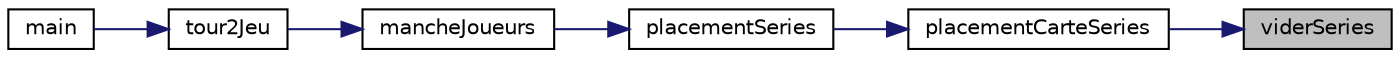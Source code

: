 digraph "viderSeries"
{
 // INTERACTIVE_SVG=YES
 // LATEX_PDF_SIZE
  edge [fontname="Helvetica",fontsize="10",labelfontname="Helvetica",labelfontsize="10"];
  node [fontname="Helvetica",fontsize="10",shape=record];
  rankdir="RL";
  Node1 [label="viderSeries",height=0.2,width=0.4,color="black", fillcolor="grey75", style="filled", fontcolor="black",tooltip=": Vide la colonne de la série où le Joueur vient placer sa carte inférieur ou 6è carte supérieur et p..."];
  Node1 -> Node2 [dir="back",color="midnightblue",fontsize="10",style="solid",fontname="Helvetica"];
  Node2 [label="placementCarteSeries",height=0.2,width=0.4,color="black", fillcolor="white", style="filled",URL="$jeu_8c.html#affe4632aaedf3a884546d531c9b8af50",tooltip=": Permet de placer la carte selon les séries"];
  Node2 -> Node3 [dir="back",color="midnightblue",fontsize="10",style="solid",fontname="Helvetica"];
  Node3 [label="placementSeries",height=0.2,width=0.4,color="black", fillcolor="white", style="filled",URL="$jeu_8c.html#ac9b1f21935d93846fec6a5e4c3df025b",tooltip=": La procédure récupère l'écart supérieu le plus petit et si la carte jouée est inférieure aux séries"];
  Node3 -> Node4 [dir="back",color="midnightblue",fontsize="10",style="solid",fontname="Helvetica"];
  Node4 [label="mancheJoueurs",height=0.2,width=0.4,color="black", fillcolor="white", style="filled",URL="$jeu_8c.html#aafc3c4b5272c83bfd800c4c647debf17",tooltip=": Lance une manche de 10 tours tant que personne atteint le seuil de tête de boeuf"];
  Node4 -> Node5 [dir="back",color="midnightblue",fontsize="10",style="solid",fontname="Helvetica"];
  Node5 [label="tour2Jeu",height=0.2,width=0.4,color="black", fillcolor="white", style="filled",URL="$jeu_8c.html#af93d3121afa95f7a3e7d318fa364f568",tooltip=": Lance le jeu et fait une boucle tant que le jeu n'est pas fini"];
  Node5 -> Node6 [dir="back",color="midnightblue",fontsize="10",style="solid",fontname="Helvetica"];
  Node6 [label="main",height=0.2,width=0.4,color="black", fillcolor="white", style="filled",URL="$main_8c.html#ac4c0f8a8146b128f1b8f920e3a9c3b1e",tooltip=" "];
}

